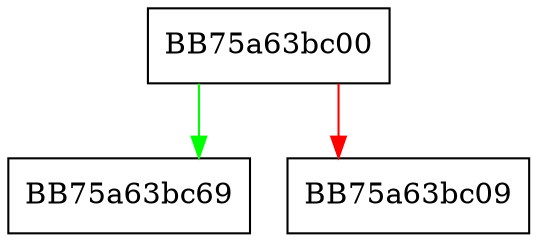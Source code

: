 digraph set_address_range {
  node [shape="box"];
  graph [splines=ortho];
  BB75a63bc00 -> BB75a63bc69 [color="green"];
  BB75a63bc00 -> BB75a63bc09 [color="red"];
}